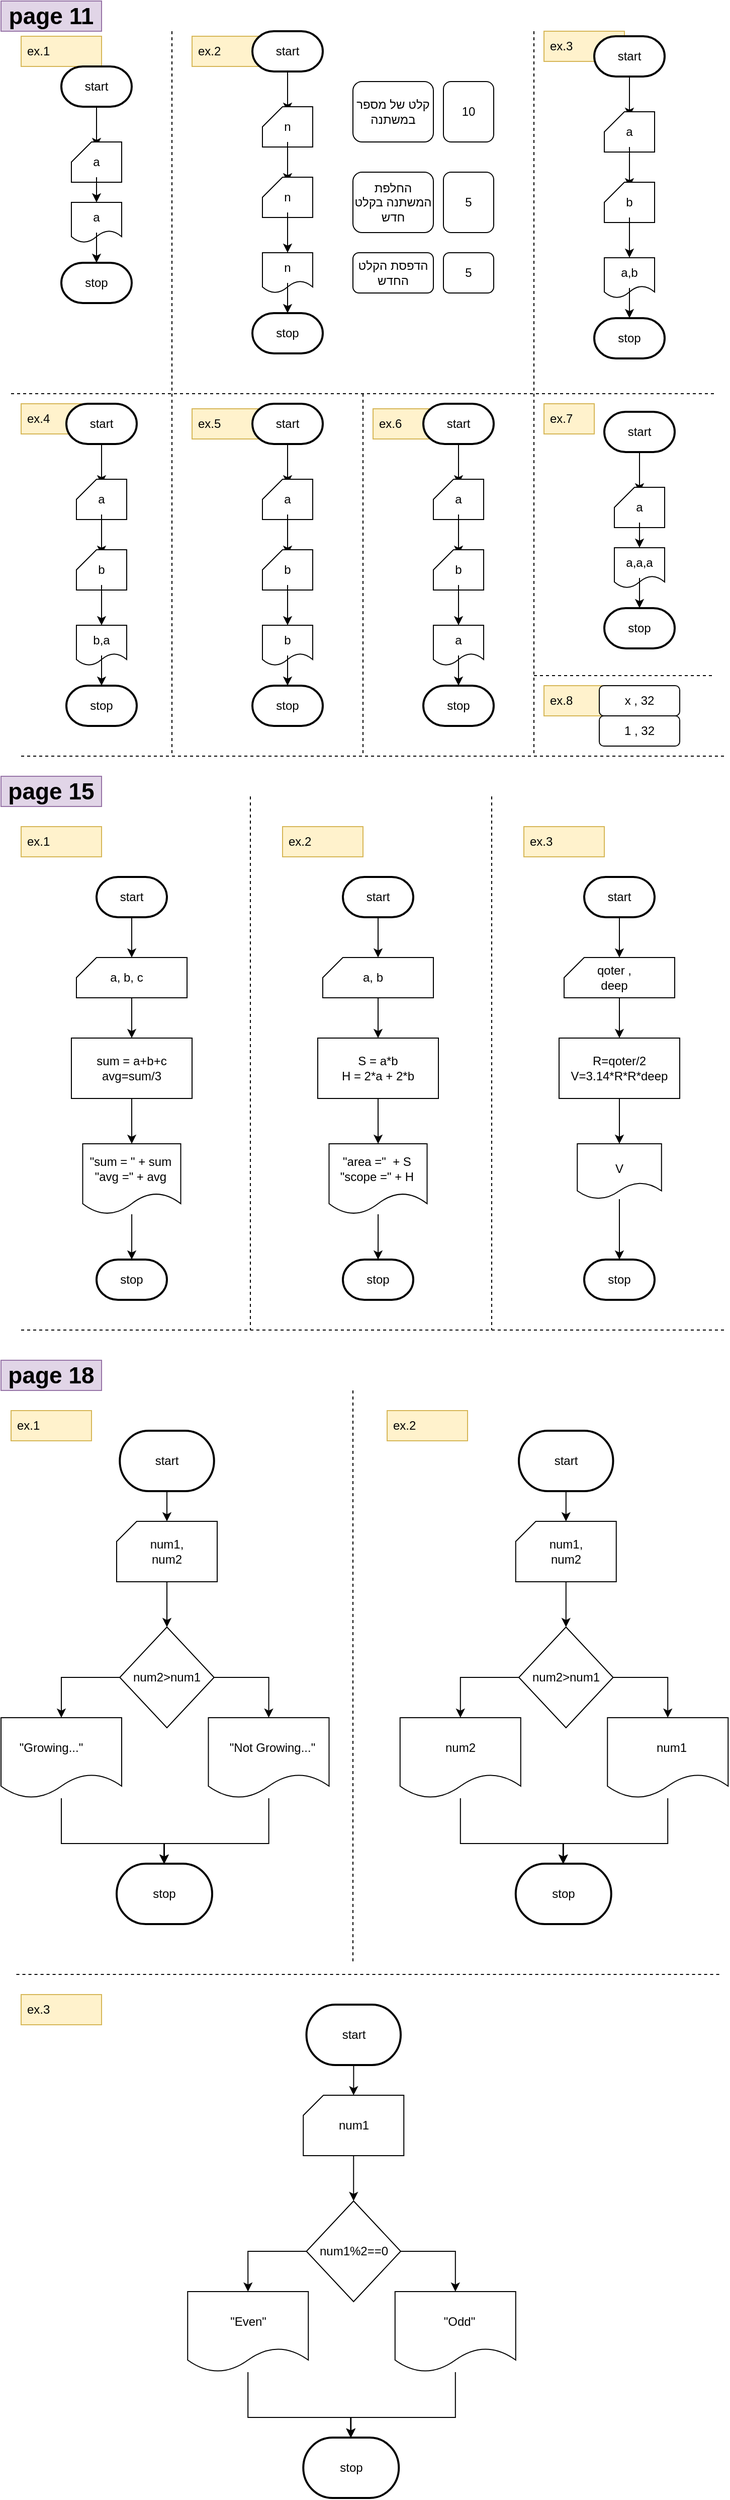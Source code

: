 <mxfile version="23.1.8" type="device">
  <diagram name="‫עמוד-1‬" id="_AxgfXg_9i0E4Z0TuOVN">
    <mxGraphModel dx="1123" dy="2037" grid="1" gridSize="10" guides="1" tooltips="1" connect="1" arrows="1" fold="1" page="1" pageScale="1" pageWidth="827" pageHeight="1169" math="0" shadow="0">
      <root>
        <mxCell id="0" />
        <mxCell id="1" parent="0" />
        <mxCell id="UxLnfqudutofeIfkHDjk-3" value="ex.1" style="text;strokeColor=#d6b656;fillColor=#fff2cc;align=left;verticalAlign=middle;spacingLeft=4;spacingRight=4;overflow=hidden;points=[[0,0.5],[1,0.5]];portConstraint=eastwest;rotatable=0;whiteSpace=wrap;html=1;" vertex="1" parent="1">
          <mxGeometry x="50" y="-1075" width="80" height="30" as="geometry" />
        </mxCell>
        <mxCell id="UxLnfqudutofeIfkHDjk-14" style="edgeStyle=orthogonalEdgeStyle;rounded=0;orthogonalLoop=1;jettySize=auto;html=1;entryX=0.5;entryY=0;entryDx=0;entryDy=0;" edge="1" parent="1" source="UxLnfqudutofeIfkHDjk-4" target="UxLnfqudutofeIfkHDjk-6">
          <mxGeometry relative="1" as="geometry" />
        </mxCell>
        <mxCell id="UxLnfqudutofeIfkHDjk-4" value="start" style="strokeWidth=2;html=1;shape=mxgraph.flowchart.terminator;whiteSpace=wrap;" vertex="1" parent="1">
          <mxGeometry x="90" y="-1045" width="70" height="40" as="geometry" />
        </mxCell>
        <mxCell id="UxLnfqudutofeIfkHDjk-5" value="" style="verticalLabelPosition=bottom;verticalAlign=top;html=1;shape=card;whiteSpace=wrap;size=20;arcSize=12;" vertex="1" parent="1">
          <mxGeometry x="100" y="-970" width="50" height="40" as="geometry" />
        </mxCell>
        <mxCell id="UxLnfqudutofeIfkHDjk-16" style="edgeStyle=orthogonalEdgeStyle;rounded=0;orthogonalLoop=1;jettySize=auto;html=1;entryX=0.5;entryY=0;entryDx=0;entryDy=0;" edge="1" parent="1" source="UxLnfqudutofeIfkHDjk-6" target="UxLnfqudutofeIfkHDjk-8">
          <mxGeometry relative="1" as="geometry" />
        </mxCell>
        <mxCell id="UxLnfqudutofeIfkHDjk-6" value="a" style="text;html=1;align=center;verticalAlign=middle;whiteSpace=wrap;rounded=0;" vertex="1" parent="1">
          <mxGeometry x="95" y="-965" width="60" height="30" as="geometry" />
        </mxCell>
        <mxCell id="UxLnfqudutofeIfkHDjk-7" value="" style="shape=document;whiteSpace=wrap;html=1;boundedLbl=1;" vertex="1" parent="1">
          <mxGeometry x="100" y="-910" width="50" height="40" as="geometry" />
        </mxCell>
        <mxCell id="UxLnfqudutofeIfkHDjk-8" value="a" style="text;html=1;align=center;verticalAlign=middle;whiteSpace=wrap;rounded=0;" vertex="1" parent="1">
          <mxGeometry x="95" y="-910" width="60" height="30" as="geometry" />
        </mxCell>
        <mxCell id="UxLnfqudutofeIfkHDjk-9" value="stop" style="strokeWidth=2;html=1;shape=mxgraph.flowchart.terminator;whiteSpace=wrap;" vertex="1" parent="1">
          <mxGeometry x="90" y="-850" width="70" height="40" as="geometry" />
        </mxCell>
        <mxCell id="UxLnfqudutofeIfkHDjk-17" style="edgeStyle=orthogonalEdgeStyle;rounded=0;orthogonalLoop=1;jettySize=auto;html=1;entryX=0.5;entryY=0;entryDx=0;entryDy=0;entryPerimeter=0;" edge="1" parent="1" source="UxLnfqudutofeIfkHDjk-8" target="UxLnfqudutofeIfkHDjk-9">
          <mxGeometry relative="1" as="geometry" />
        </mxCell>
        <mxCell id="UxLnfqudutofeIfkHDjk-18" value="ex.2" style="text;strokeColor=#d6b656;fillColor=#fff2cc;align=left;verticalAlign=middle;spacingLeft=4;spacingRight=4;overflow=hidden;points=[[0,0.5],[1,0.5]];portConstraint=eastwest;rotatable=0;whiteSpace=wrap;html=1;" vertex="1" parent="1">
          <mxGeometry x="220" y="-1075" width="80" height="30" as="geometry" />
        </mxCell>
        <mxCell id="UxLnfqudutofeIfkHDjk-19" value="" style="endArrow=none;dashed=1;html=1;rounded=0;" edge="1" parent="1">
          <mxGeometry width="50" height="50" relative="1" as="geometry">
            <mxPoint x="200" y="-1080" as="sourcePoint" />
            <mxPoint x="200" y="-360" as="targetPoint" />
          </mxGeometry>
        </mxCell>
        <mxCell id="UxLnfqudutofeIfkHDjk-20" value="&lt;font style=&quot;font-size: 23px;&quot;&gt;&lt;b&gt;page 11&lt;/b&gt;&lt;/font&gt;" style="text;html=1;align=center;verticalAlign=middle;whiteSpace=wrap;rounded=0;fillColor=#e1d5e7;strokeColor=#9673a6;" vertex="1" parent="1">
          <mxGeometry x="30" y="-1110" width="100" height="30" as="geometry" />
        </mxCell>
        <mxCell id="UxLnfqudutofeIfkHDjk-22" style="edgeStyle=orthogonalEdgeStyle;rounded=0;orthogonalLoop=1;jettySize=auto;html=1;entryX=0.5;entryY=0;entryDx=0;entryDy=0;" edge="1" parent="1" source="UxLnfqudutofeIfkHDjk-23" target="UxLnfqudutofeIfkHDjk-26">
          <mxGeometry relative="1" as="geometry" />
        </mxCell>
        <mxCell id="UxLnfqudutofeIfkHDjk-23" value="start" style="strokeWidth=2;html=1;shape=mxgraph.flowchart.terminator;whiteSpace=wrap;" vertex="1" parent="1">
          <mxGeometry x="280" y="-1080" width="70" height="40" as="geometry" />
        </mxCell>
        <mxCell id="UxLnfqudutofeIfkHDjk-24" value="" style="verticalLabelPosition=bottom;verticalAlign=top;html=1;shape=card;whiteSpace=wrap;size=20;arcSize=12;" vertex="1" parent="1">
          <mxGeometry x="290" y="-1005" width="50" height="40" as="geometry" />
        </mxCell>
        <mxCell id="UxLnfqudutofeIfkHDjk-33" style="edgeStyle=orthogonalEdgeStyle;rounded=0;orthogonalLoop=1;jettySize=auto;html=1;entryX=0.5;entryY=0;entryDx=0;entryDy=0;" edge="1" parent="1" source="UxLnfqudutofeIfkHDjk-26" target="UxLnfqudutofeIfkHDjk-32">
          <mxGeometry relative="1" as="geometry" />
        </mxCell>
        <mxCell id="UxLnfqudutofeIfkHDjk-26" value="n" style="text;html=1;align=center;verticalAlign=middle;whiteSpace=wrap;rounded=0;" vertex="1" parent="1">
          <mxGeometry x="285" y="-1000" width="60" height="30" as="geometry" />
        </mxCell>
        <mxCell id="UxLnfqudutofeIfkHDjk-27" value="" style="shape=document;whiteSpace=wrap;html=1;boundedLbl=1;" vertex="1" parent="1">
          <mxGeometry x="290" y="-860" width="50" height="40" as="geometry" />
        </mxCell>
        <mxCell id="UxLnfqudutofeIfkHDjk-28" value="n" style="text;html=1;align=center;verticalAlign=middle;whiteSpace=wrap;rounded=0;" vertex="1" parent="1">
          <mxGeometry x="285" y="-860" width="60" height="30" as="geometry" />
        </mxCell>
        <mxCell id="UxLnfqudutofeIfkHDjk-29" value="stop" style="strokeWidth=2;html=1;shape=mxgraph.flowchart.terminator;whiteSpace=wrap;" vertex="1" parent="1">
          <mxGeometry x="280" y="-800" width="70" height="40" as="geometry" />
        </mxCell>
        <mxCell id="UxLnfqudutofeIfkHDjk-30" style="edgeStyle=orthogonalEdgeStyle;rounded=0;orthogonalLoop=1;jettySize=auto;html=1;entryX=0.5;entryY=0;entryDx=0;entryDy=0;entryPerimeter=0;" edge="1" parent="1" source="UxLnfqudutofeIfkHDjk-28" target="UxLnfqudutofeIfkHDjk-29">
          <mxGeometry relative="1" as="geometry" />
        </mxCell>
        <mxCell id="UxLnfqudutofeIfkHDjk-31" value="" style="verticalLabelPosition=bottom;verticalAlign=top;html=1;shape=card;whiteSpace=wrap;size=20;arcSize=12;" vertex="1" parent="1">
          <mxGeometry x="290" y="-935" width="50" height="40" as="geometry" />
        </mxCell>
        <mxCell id="UxLnfqudutofeIfkHDjk-34" style="edgeStyle=orthogonalEdgeStyle;rounded=0;orthogonalLoop=1;jettySize=auto;html=1;entryX=0.5;entryY=0;entryDx=0;entryDy=0;" edge="1" parent="1" source="UxLnfqudutofeIfkHDjk-32" target="UxLnfqudutofeIfkHDjk-28">
          <mxGeometry relative="1" as="geometry" />
        </mxCell>
        <mxCell id="UxLnfqudutofeIfkHDjk-32" value="n" style="text;html=1;align=center;verticalAlign=middle;whiteSpace=wrap;rounded=0;" vertex="1" parent="1">
          <mxGeometry x="285" y="-930" width="60" height="30" as="geometry" />
        </mxCell>
        <mxCell id="UxLnfqudutofeIfkHDjk-35" value="קלט של מספר במשתנה" style="rounded=1;whiteSpace=wrap;html=1;" vertex="1" parent="1">
          <mxGeometry x="380" y="-1030" width="80" height="60" as="geometry" />
        </mxCell>
        <mxCell id="UxLnfqudutofeIfkHDjk-37" value="החלפת המשתנה בקלט חדש" style="rounded=1;whiteSpace=wrap;html=1;" vertex="1" parent="1">
          <mxGeometry x="380" y="-940" width="80" height="60" as="geometry" />
        </mxCell>
        <mxCell id="UxLnfqudutofeIfkHDjk-38" value="הדפסת הקלט החדש" style="rounded=1;whiteSpace=wrap;html=1;" vertex="1" parent="1">
          <mxGeometry x="380" y="-860" width="80" height="40" as="geometry" />
        </mxCell>
        <mxCell id="UxLnfqudutofeIfkHDjk-39" value="10" style="rounded=1;whiteSpace=wrap;html=1;" vertex="1" parent="1">
          <mxGeometry x="470" y="-1030" width="50" height="60" as="geometry" />
        </mxCell>
        <mxCell id="UxLnfqudutofeIfkHDjk-40" value="5" style="rounded=1;whiteSpace=wrap;html=1;" vertex="1" parent="1">
          <mxGeometry x="470" y="-940" width="50" height="60" as="geometry" />
        </mxCell>
        <mxCell id="UxLnfqudutofeIfkHDjk-41" value="5" style="rounded=1;whiteSpace=wrap;html=1;" vertex="1" parent="1">
          <mxGeometry x="470" y="-860" width="50" height="40" as="geometry" />
        </mxCell>
        <mxCell id="UxLnfqudutofeIfkHDjk-42" value="" style="endArrow=none;dashed=1;html=1;rounded=0;" edge="1" parent="1">
          <mxGeometry width="50" height="50" relative="1" as="geometry">
            <mxPoint x="560" y="-1080" as="sourcePoint" />
            <mxPoint x="560" y="-720" as="targetPoint" />
          </mxGeometry>
        </mxCell>
        <mxCell id="UxLnfqudutofeIfkHDjk-43" value="ex.3" style="text;strokeColor=#d6b656;fillColor=#fff2cc;align=left;verticalAlign=middle;spacingLeft=4;spacingRight=4;overflow=hidden;points=[[0,0.5],[1,0.5]];portConstraint=eastwest;rotatable=0;whiteSpace=wrap;html=1;" vertex="1" parent="1">
          <mxGeometry x="570" y="-1080" width="80" height="30" as="geometry" />
        </mxCell>
        <mxCell id="UxLnfqudutofeIfkHDjk-44" style="edgeStyle=orthogonalEdgeStyle;rounded=0;orthogonalLoop=1;jettySize=auto;html=1;entryX=0.5;entryY=0;entryDx=0;entryDy=0;" edge="1" parent="1" source="UxLnfqudutofeIfkHDjk-45" target="UxLnfqudutofeIfkHDjk-48">
          <mxGeometry relative="1" as="geometry" />
        </mxCell>
        <mxCell id="UxLnfqudutofeIfkHDjk-45" value="start" style="strokeWidth=2;html=1;shape=mxgraph.flowchart.terminator;whiteSpace=wrap;" vertex="1" parent="1">
          <mxGeometry x="620" y="-1075" width="70" height="40" as="geometry" />
        </mxCell>
        <mxCell id="UxLnfqudutofeIfkHDjk-46" value="" style="verticalLabelPosition=bottom;verticalAlign=top;html=1;shape=card;whiteSpace=wrap;size=20;arcSize=12;" vertex="1" parent="1">
          <mxGeometry x="630" y="-1000" width="50" height="40" as="geometry" />
        </mxCell>
        <mxCell id="UxLnfqudutofeIfkHDjk-47" style="edgeStyle=orthogonalEdgeStyle;rounded=0;orthogonalLoop=1;jettySize=auto;html=1;entryX=0.5;entryY=0;entryDx=0;entryDy=0;" edge="1" parent="1" source="UxLnfqudutofeIfkHDjk-48" target="UxLnfqudutofeIfkHDjk-55">
          <mxGeometry relative="1" as="geometry" />
        </mxCell>
        <mxCell id="UxLnfqudutofeIfkHDjk-48" value="a" style="text;html=1;align=center;verticalAlign=middle;whiteSpace=wrap;rounded=0;" vertex="1" parent="1">
          <mxGeometry x="625" y="-995" width="60" height="30" as="geometry" />
        </mxCell>
        <mxCell id="UxLnfqudutofeIfkHDjk-49" value="" style="shape=document;whiteSpace=wrap;html=1;boundedLbl=1;" vertex="1" parent="1">
          <mxGeometry x="630" y="-855" width="50" height="40" as="geometry" />
        </mxCell>
        <mxCell id="UxLnfqudutofeIfkHDjk-50" value="a,b" style="text;html=1;align=center;verticalAlign=middle;whiteSpace=wrap;rounded=0;" vertex="1" parent="1">
          <mxGeometry x="625" y="-855" width="60" height="30" as="geometry" />
        </mxCell>
        <mxCell id="UxLnfqudutofeIfkHDjk-51" value="stop" style="strokeWidth=2;html=1;shape=mxgraph.flowchart.terminator;whiteSpace=wrap;" vertex="1" parent="1">
          <mxGeometry x="620" y="-795" width="70" height="40" as="geometry" />
        </mxCell>
        <mxCell id="UxLnfqudutofeIfkHDjk-52" style="edgeStyle=orthogonalEdgeStyle;rounded=0;orthogonalLoop=1;jettySize=auto;html=1;entryX=0.5;entryY=0;entryDx=0;entryDy=0;entryPerimeter=0;" edge="1" parent="1" source="UxLnfqudutofeIfkHDjk-50" target="UxLnfqudutofeIfkHDjk-51">
          <mxGeometry relative="1" as="geometry" />
        </mxCell>
        <mxCell id="UxLnfqudutofeIfkHDjk-53" value="" style="verticalLabelPosition=bottom;verticalAlign=top;html=1;shape=card;whiteSpace=wrap;size=20;arcSize=12;" vertex="1" parent="1">
          <mxGeometry x="630" y="-930" width="50" height="40" as="geometry" />
        </mxCell>
        <mxCell id="UxLnfqudutofeIfkHDjk-54" style="edgeStyle=orthogonalEdgeStyle;rounded=0;orthogonalLoop=1;jettySize=auto;html=1;entryX=0.5;entryY=0;entryDx=0;entryDy=0;" edge="1" parent="1" source="UxLnfqudutofeIfkHDjk-55" target="UxLnfqudutofeIfkHDjk-50">
          <mxGeometry relative="1" as="geometry" />
        </mxCell>
        <mxCell id="UxLnfqudutofeIfkHDjk-55" value="b" style="text;html=1;align=center;verticalAlign=middle;whiteSpace=wrap;rounded=0;" vertex="1" parent="1">
          <mxGeometry x="625" y="-925" width="60" height="30" as="geometry" />
        </mxCell>
        <mxCell id="UxLnfqudutofeIfkHDjk-56" value="" style="endArrow=none;dashed=1;html=1;rounded=0;" edge="1" parent="1">
          <mxGeometry width="50" height="50" relative="1" as="geometry">
            <mxPoint x="40" y="-720" as="sourcePoint" />
            <mxPoint x="741.6" y="-720" as="targetPoint" />
          </mxGeometry>
        </mxCell>
        <mxCell id="UxLnfqudutofeIfkHDjk-57" value="ex.4" style="text;strokeColor=#d6b656;fillColor=#fff2cc;align=left;verticalAlign=middle;spacingLeft=4;spacingRight=4;overflow=hidden;points=[[0,0.5],[1,0.5]];portConstraint=eastwest;rotatable=0;whiteSpace=wrap;html=1;" vertex="1" parent="1">
          <mxGeometry x="50" y="-710" width="80" height="30" as="geometry" />
        </mxCell>
        <mxCell id="UxLnfqudutofeIfkHDjk-58" style="edgeStyle=orthogonalEdgeStyle;rounded=0;orthogonalLoop=1;jettySize=auto;html=1;entryX=0.5;entryY=0;entryDx=0;entryDy=0;" edge="1" parent="1" source="UxLnfqudutofeIfkHDjk-59" target="UxLnfqudutofeIfkHDjk-62">
          <mxGeometry relative="1" as="geometry" />
        </mxCell>
        <mxCell id="UxLnfqudutofeIfkHDjk-59" value="start" style="strokeWidth=2;html=1;shape=mxgraph.flowchart.terminator;whiteSpace=wrap;" vertex="1" parent="1">
          <mxGeometry x="95" y="-710" width="70" height="40" as="geometry" />
        </mxCell>
        <mxCell id="UxLnfqudutofeIfkHDjk-60" value="" style="verticalLabelPosition=bottom;verticalAlign=top;html=1;shape=card;whiteSpace=wrap;size=20;arcSize=12;" vertex="1" parent="1">
          <mxGeometry x="105" y="-635" width="50" height="40" as="geometry" />
        </mxCell>
        <mxCell id="UxLnfqudutofeIfkHDjk-61" style="edgeStyle=orthogonalEdgeStyle;rounded=0;orthogonalLoop=1;jettySize=auto;html=1;entryX=0.5;entryY=0;entryDx=0;entryDy=0;" edge="1" parent="1" source="UxLnfqudutofeIfkHDjk-62" target="UxLnfqudutofeIfkHDjk-69">
          <mxGeometry relative="1" as="geometry" />
        </mxCell>
        <mxCell id="UxLnfqudutofeIfkHDjk-62" value="a" style="text;html=1;align=center;verticalAlign=middle;whiteSpace=wrap;rounded=0;" vertex="1" parent="1">
          <mxGeometry x="100" y="-630" width="60" height="30" as="geometry" />
        </mxCell>
        <mxCell id="UxLnfqudutofeIfkHDjk-63" value="" style="shape=document;whiteSpace=wrap;html=1;boundedLbl=1;" vertex="1" parent="1">
          <mxGeometry x="105" y="-490" width="50" height="40" as="geometry" />
        </mxCell>
        <mxCell id="UxLnfqudutofeIfkHDjk-64" value="b,a" style="text;html=1;align=center;verticalAlign=middle;whiteSpace=wrap;rounded=0;" vertex="1" parent="1">
          <mxGeometry x="100" y="-490" width="60" height="30" as="geometry" />
        </mxCell>
        <mxCell id="UxLnfqudutofeIfkHDjk-65" value="stop" style="strokeWidth=2;html=1;shape=mxgraph.flowchart.terminator;whiteSpace=wrap;" vertex="1" parent="1">
          <mxGeometry x="95" y="-430" width="70" height="40" as="geometry" />
        </mxCell>
        <mxCell id="UxLnfqudutofeIfkHDjk-66" style="edgeStyle=orthogonalEdgeStyle;rounded=0;orthogonalLoop=1;jettySize=auto;html=1;entryX=0.5;entryY=0;entryDx=0;entryDy=0;entryPerimeter=0;" edge="1" parent="1" source="UxLnfqudutofeIfkHDjk-64" target="UxLnfqudutofeIfkHDjk-65">
          <mxGeometry relative="1" as="geometry" />
        </mxCell>
        <mxCell id="UxLnfqudutofeIfkHDjk-67" value="" style="verticalLabelPosition=bottom;verticalAlign=top;html=1;shape=card;whiteSpace=wrap;size=20;arcSize=12;" vertex="1" parent="1">
          <mxGeometry x="105" y="-565" width="50" height="40" as="geometry" />
        </mxCell>
        <mxCell id="UxLnfqudutofeIfkHDjk-68" style="edgeStyle=orthogonalEdgeStyle;rounded=0;orthogonalLoop=1;jettySize=auto;html=1;entryX=0.5;entryY=0;entryDx=0;entryDy=0;" edge="1" parent="1" source="UxLnfqudutofeIfkHDjk-69" target="UxLnfqudutofeIfkHDjk-64">
          <mxGeometry relative="1" as="geometry" />
        </mxCell>
        <mxCell id="UxLnfqudutofeIfkHDjk-69" value="b" style="text;html=1;align=center;verticalAlign=middle;whiteSpace=wrap;rounded=0;" vertex="1" parent="1">
          <mxGeometry x="100" y="-560" width="60" height="30" as="geometry" />
        </mxCell>
        <mxCell id="UxLnfqudutofeIfkHDjk-70" value="ex.5" style="text;strokeColor=#d6b656;fillColor=#fff2cc;align=left;verticalAlign=middle;spacingLeft=4;spacingRight=4;overflow=hidden;points=[[0,0.5],[1,0.5]];portConstraint=eastwest;rotatable=0;whiteSpace=wrap;html=1;" vertex="1" parent="1">
          <mxGeometry x="220" y="-705" width="80" height="30" as="geometry" />
        </mxCell>
        <mxCell id="UxLnfqudutofeIfkHDjk-71" style="edgeStyle=orthogonalEdgeStyle;rounded=0;orthogonalLoop=1;jettySize=auto;html=1;entryX=0.5;entryY=0;entryDx=0;entryDy=0;" edge="1" parent="1" source="UxLnfqudutofeIfkHDjk-72" target="UxLnfqudutofeIfkHDjk-75">
          <mxGeometry relative="1" as="geometry" />
        </mxCell>
        <mxCell id="UxLnfqudutofeIfkHDjk-72" value="start" style="strokeWidth=2;html=1;shape=mxgraph.flowchart.terminator;whiteSpace=wrap;" vertex="1" parent="1">
          <mxGeometry x="280" y="-710" width="70" height="40" as="geometry" />
        </mxCell>
        <mxCell id="UxLnfqudutofeIfkHDjk-73" value="" style="verticalLabelPosition=bottom;verticalAlign=top;html=1;shape=card;whiteSpace=wrap;size=20;arcSize=12;" vertex="1" parent="1">
          <mxGeometry x="290" y="-635" width="50" height="40" as="geometry" />
        </mxCell>
        <mxCell id="UxLnfqudutofeIfkHDjk-74" style="edgeStyle=orthogonalEdgeStyle;rounded=0;orthogonalLoop=1;jettySize=auto;html=1;entryX=0.5;entryY=0;entryDx=0;entryDy=0;" edge="1" parent="1" source="UxLnfqudutofeIfkHDjk-75" target="UxLnfqudutofeIfkHDjk-82">
          <mxGeometry relative="1" as="geometry" />
        </mxCell>
        <mxCell id="UxLnfqudutofeIfkHDjk-75" value="a" style="text;html=1;align=center;verticalAlign=middle;whiteSpace=wrap;rounded=0;" vertex="1" parent="1">
          <mxGeometry x="285" y="-630" width="60" height="30" as="geometry" />
        </mxCell>
        <mxCell id="UxLnfqudutofeIfkHDjk-76" value="" style="shape=document;whiteSpace=wrap;html=1;boundedLbl=1;" vertex="1" parent="1">
          <mxGeometry x="290" y="-490" width="50" height="40" as="geometry" />
        </mxCell>
        <mxCell id="UxLnfqudutofeIfkHDjk-77" value="b" style="text;html=1;align=center;verticalAlign=middle;whiteSpace=wrap;rounded=0;" vertex="1" parent="1">
          <mxGeometry x="285" y="-490" width="60" height="30" as="geometry" />
        </mxCell>
        <mxCell id="UxLnfqudutofeIfkHDjk-78" value="stop" style="strokeWidth=2;html=1;shape=mxgraph.flowchart.terminator;whiteSpace=wrap;" vertex="1" parent="1">
          <mxGeometry x="280" y="-430" width="70" height="40" as="geometry" />
        </mxCell>
        <mxCell id="UxLnfqudutofeIfkHDjk-79" style="edgeStyle=orthogonalEdgeStyle;rounded=0;orthogonalLoop=1;jettySize=auto;html=1;entryX=0.5;entryY=0;entryDx=0;entryDy=0;entryPerimeter=0;" edge="1" parent="1" source="UxLnfqudutofeIfkHDjk-77" target="UxLnfqudutofeIfkHDjk-78">
          <mxGeometry relative="1" as="geometry" />
        </mxCell>
        <mxCell id="UxLnfqudutofeIfkHDjk-80" value="" style="verticalLabelPosition=bottom;verticalAlign=top;html=1;shape=card;whiteSpace=wrap;size=20;arcSize=12;" vertex="1" parent="1">
          <mxGeometry x="290" y="-565" width="50" height="40" as="geometry" />
        </mxCell>
        <mxCell id="UxLnfqudutofeIfkHDjk-81" style="edgeStyle=orthogonalEdgeStyle;rounded=0;orthogonalLoop=1;jettySize=auto;html=1;entryX=0.5;entryY=0;entryDx=0;entryDy=0;" edge="1" parent="1" source="UxLnfqudutofeIfkHDjk-82" target="UxLnfqudutofeIfkHDjk-77">
          <mxGeometry relative="1" as="geometry" />
        </mxCell>
        <mxCell id="UxLnfqudutofeIfkHDjk-82" value="b" style="text;html=1;align=center;verticalAlign=middle;whiteSpace=wrap;rounded=0;" vertex="1" parent="1">
          <mxGeometry x="285" y="-560" width="60" height="30" as="geometry" />
        </mxCell>
        <mxCell id="UxLnfqudutofeIfkHDjk-83" value="" style="endArrow=none;dashed=1;html=1;rounded=0;" edge="1" parent="1">
          <mxGeometry width="50" height="50" relative="1" as="geometry">
            <mxPoint x="390" y="-720" as="sourcePoint" />
            <mxPoint x="390" y="-360" as="targetPoint" />
          </mxGeometry>
        </mxCell>
        <mxCell id="UxLnfqudutofeIfkHDjk-84" value="ex.6" style="text;strokeColor=#d6b656;fillColor=#fff2cc;align=left;verticalAlign=middle;spacingLeft=4;spacingRight=4;overflow=hidden;points=[[0,0.5],[1,0.5]];portConstraint=eastwest;rotatable=0;whiteSpace=wrap;html=1;" vertex="1" parent="1">
          <mxGeometry x="400" y="-705" width="80" height="30" as="geometry" />
        </mxCell>
        <mxCell id="UxLnfqudutofeIfkHDjk-85" style="edgeStyle=orthogonalEdgeStyle;rounded=0;orthogonalLoop=1;jettySize=auto;html=1;entryX=0.5;entryY=0;entryDx=0;entryDy=0;" edge="1" parent="1" source="UxLnfqudutofeIfkHDjk-86" target="UxLnfqudutofeIfkHDjk-89">
          <mxGeometry relative="1" as="geometry" />
        </mxCell>
        <mxCell id="UxLnfqudutofeIfkHDjk-86" value="start" style="strokeWidth=2;html=1;shape=mxgraph.flowchart.terminator;whiteSpace=wrap;" vertex="1" parent="1">
          <mxGeometry x="450" y="-710" width="70" height="40" as="geometry" />
        </mxCell>
        <mxCell id="UxLnfqudutofeIfkHDjk-87" value="" style="verticalLabelPosition=bottom;verticalAlign=top;html=1;shape=card;whiteSpace=wrap;size=20;arcSize=12;" vertex="1" parent="1">
          <mxGeometry x="460" y="-635" width="50" height="40" as="geometry" />
        </mxCell>
        <mxCell id="UxLnfqudutofeIfkHDjk-88" style="edgeStyle=orthogonalEdgeStyle;rounded=0;orthogonalLoop=1;jettySize=auto;html=1;entryX=0.5;entryY=0;entryDx=0;entryDy=0;" edge="1" parent="1" source="UxLnfqudutofeIfkHDjk-89" target="UxLnfqudutofeIfkHDjk-96">
          <mxGeometry relative="1" as="geometry" />
        </mxCell>
        <mxCell id="UxLnfqudutofeIfkHDjk-89" value="a" style="text;html=1;align=center;verticalAlign=middle;whiteSpace=wrap;rounded=0;" vertex="1" parent="1">
          <mxGeometry x="455" y="-630" width="60" height="30" as="geometry" />
        </mxCell>
        <mxCell id="UxLnfqudutofeIfkHDjk-90" value="" style="shape=document;whiteSpace=wrap;html=1;boundedLbl=1;" vertex="1" parent="1">
          <mxGeometry x="460" y="-490" width="50" height="40" as="geometry" />
        </mxCell>
        <mxCell id="UxLnfqudutofeIfkHDjk-91" value="a" style="text;html=1;align=center;verticalAlign=middle;whiteSpace=wrap;rounded=0;" vertex="1" parent="1">
          <mxGeometry x="455" y="-490" width="60" height="30" as="geometry" />
        </mxCell>
        <mxCell id="UxLnfqudutofeIfkHDjk-92" value="stop" style="strokeWidth=2;html=1;shape=mxgraph.flowchart.terminator;whiteSpace=wrap;" vertex="1" parent="1">
          <mxGeometry x="450" y="-430" width="70" height="40" as="geometry" />
        </mxCell>
        <mxCell id="UxLnfqudutofeIfkHDjk-93" style="edgeStyle=orthogonalEdgeStyle;rounded=0;orthogonalLoop=1;jettySize=auto;html=1;entryX=0.5;entryY=0;entryDx=0;entryDy=0;entryPerimeter=0;" edge="1" parent="1" source="UxLnfqudutofeIfkHDjk-91" target="UxLnfqudutofeIfkHDjk-92">
          <mxGeometry relative="1" as="geometry" />
        </mxCell>
        <mxCell id="UxLnfqudutofeIfkHDjk-94" value="" style="verticalLabelPosition=bottom;verticalAlign=top;html=1;shape=card;whiteSpace=wrap;size=20;arcSize=12;" vertex="1" parent="1">
          <mxGeometry x="460" y="-565" width="50" height="40" as="geometry" />
        </mxCell>
        <mxCell id="UxLnfqudutofeIfkHDjk-95" style="edgeStyle=orthogonalEdgeStyle;rounded=0;orthogonalLoop=1;jettySize=auto;html=1;entryX=0.5;entryY=0;entryDx=0;entryDy=0;" edge="1" parent="1" source="UxLnfqudutofeIfkHDjk-96" target="UxLnfqudutofeIfkHDjk-91">
          <mxGeometry relative="1" as="geometry" />
        </mxCell>
        <mxCell id="UxLnfqudutofeIfkHDjk-96" value="b" style="text;html=1;align=center;verticalAlign=middle;whiteSpace=wrap;rounded=0;" vertex="1" parent="1">
          <mxGeometry x="455" y="-560" width="60" height="30" as="geometry" />
        </mxCell>
        <mxCell id="UxLnfqudutofeIfkHDjk-97" value="" style="endArrow=none;dashed=1;html=1;rounded=0;" edge="1" parent="1">
          <mxGeometry width="50" height="50" relative="1" as="geometry">
            <mxPoint x="560" y="-720" as="sourcePoint" />
            <mxPoint x="560" y="-360" as="targetPoint" />
          </mxGeometry>
        </mxCell>
        <mxCell id="UxLnfqudutofeIfkHDjk-98" style="edgeStyle=orthogonalEdgeStyle;rounded=0;orthogonalLoop=1;jettySize=auto;html=1;entryX=0.5;entryY=0;entryDx=0;entryDy=0;" edge="1" parent="1" source="UxLnfqudutofeIfkHDjk-99" target="UxLnfqudutofeIfkHDjk-102">
          <mxGeometry relative="1" as="geometry" />
        </mxCell>
        <mxCell id="UxLnfqudutofeIfkHDjk-99" value="start" style="strokeWidth=2;html=1;shape=mxgraph.flowchart.terminator;whiteSpace=wrap;" vertex="1" parent="1">
          <mxGeometry x="630" y="-702" width="70" height="40" as="geometry" />
        </mxCell>
        <mxCell id="UxLnfqudutofeIfkHDjk-100" value="" style="verticalLabelPosition=bottom;verticalAlign=top;html=1;shape=card;whiteSpace=wrap;size=20;arcSize=12;" vertex="1" parent="1">
          <mxGeometry x="640" y="-627" width="50" height="40" as="geometry" />
        </mxCell>
        <mxCell id="UxLnfqudutofeIfkHDjk-101" style="edgeStyle=orthogonalEdgeStyle;rounded=0;orthogonalLoop=1;jettySize=auto;html=1;entryX=0.5;entryY=0;entryDx=0;entryDy=0;" edge="1" parent="1" source="UxLnfqudutofeIfkHDjk-102" target="UxLnfqudutofeIfkHDjk-104">
          <mxGeometry relative="1" as="geometry" />
        </mxCell>
        <mxCell id="UxLnfqudutofeIfkHDjk-102" value="a" style="text;html=1;align=center;verticalAlign=middle;whiteSpace=wrap;rounded=0;" vertex="1" parent="1">
          <mxGeometry x="635" y="-622" width="60" height="30" as="geometry" />
        </mxCell>
        <mxCell id="UxLnfqudutofeIfkHDjk-103" value="" style="shape=document;whiteSpace=wrap;html=1;boundedLbl=1;" vertex="1" parent="1">
          <mxGeometry x="640" y="-567" width="50" height="40" as="geometry" />
        </mxCell>
        <mxCell id="UxLnfqudutofeIfkHDjk-104" value="a,a,a" style="text;html=1;align=center;verticalAlign=middle;whiteSpace=wrap;rounded=0;" vertex="1" parent="1">
          <mxGeometry x="635" y="-567" width="60" height="30" as="geometry" />
        </mxCell>
        <mxCell id="UxLnfqudutofeIfkHDjk-105" value="stop" style="strokeWidth=2;html=1;shape=mxgraph.flowchart.terminator;whiteSpace=wrap;" vertex="1" parent="1">
          <mxGeometry x="630" y="-507" width="70" height="40" as="geometry" />
        </mxCell>
        <mxCell id="UxLnfqudutofeIfkHDjk-106" style="edgeStyle=orthogonalEdgeStyle;rounded=0;orthogonalLoop=1;jettySize=auto;html=1;entryX=0.5;entryY=0;entryDx=0;entryDy=0;entryPerimeter=0;" edge="1" parent="1" source="UxLnfqudutofeIfkHDjk-104" target="UxLnfqudutofeIfkHDjk-105">
          <mxGeometry relative="1" as="geometry" />
        </mxCell>
        <mxCell id="UxLnfqudutofeIfkHDjk-107" value="ex.7" style="text;strokeColor=#d6b656;fillColor=#fff2cc;align=left;verticalAlign=middle;spacingLeft=4;spacingRight=4;overflow=hidden;points=[[0,0.5],[1,0.5]];portConstraint=eastwest;rotatable=0;whiteSpace=wrap;html=1;" vertex="1" parent="1">
          <mxGeometry x="570" y="-710" width="50" height="30" as="geometry" />
        </mxCell>
        <mxCell id="UxLnfqudutofeIfkHDjk-108" value="" style="endArrow=none;dashed=1;html=1;rounded=0;" edge="1" parent="1">
          <mxGeometry width="50" height="50" relative="1" as="geometry">
            <mxPoint x="560" y="-440" as="sourcePoint" />
            <mxPoint x="740" y="-440" as="targetPoint" />
          </mxGeometry>
        </mxCell>
        <mxCell id="UxLnfqudutofeIfkHDjk-109" value="ex.8" style="text;strokeColor=#d6b656;fillColor=#fff2cc;align=left;verticalAlign=middle;spacingLeft=4;spacingRight=4;overflow=hidden;points=[[0,0.5],[1,0.5]];portConstraint=eastwest;rotatable=0;whiteSpace=wrap;html=1;" vertex="1" parent="1">
          <mxGeometry x="570" y="-430" width="80" height="30" as="geometry" />
        </mxCell>
        <mxCell id="UxLnfqudutofeIfkHDjk-110" value="x , 32" style="rounded=1;whiteSpace=wrap;html=1;" vertex="1" parent="1">
          <mxGeometry x="625" y="-430" width="80" height="30" as="geometry" />
        </mxCell>
        <mxCell id="UxLnfqudutofeIfkHDjk-111" value="1 , 32" style="rounded=1;whiteSpace=wrap;html=1;" vertex="1" parent="1">
          <mxGeometry x="625" y="-400" width="80" height="30" as="geometry" />
        </mxCell>
        <mxCell id="UxLnfqudutofeIfkHDjk-112" value="" style="endArrow=none;dashed=1;html=1;rounded=0;" edge="1" parent="1">
          <mxGeometry width="50" height="50" relative="1" as="geometry">
            <mxPoint x="50" y="-360" as="sourcePoint" />
            <mxPoint x="751.6" y="-360" as="targetPoint" />
          </mxGeometry>
        </mxCell>
        <mxCell id="UxLnfqudutofeIfkHDjk-113" value="&lt;font style=&quot;font-size: 23px;&quot;&gt;&lt;b&gt;page 15&lt;/b&gt;&lt;/font&gt;" style="text;html=1;align=center;verticalAlign=middle;whiteSpace=wrap;rounded=0;fillColor=#e1d5e7;strokeColor=#9673a6;" vertex="1" parent="1">
          <mxGeometry x="30" y="-340" width="100" height="30" as="geometry" />
        </mxCell>
        <mxCell id="UxLnfqudutofeIfkHDjk-114" value="ex.1" style="text;strokeColor=#d6b656;fillColor=#fff2cc;align=left;verticalAlign=middle;spacingLeft=4;spacingRight=4;overflow=hidden;points=[[0,0.5],[1,0.5]];portConstraint=eastwest;rotatable=0;whiteSpace=wrap;html=1;" vertex="1" parent="1">
          <mxGeometry x="50" y="-290" width="80" height="30" as="geometry" />
        </mxCell>
        <mxCell id="UxLnfqudutofeIfkHDjk-115" value="start" style="strokeWidth=2;html=1;shape=mxgraph.flowchart.terminator;whiteSpace=wrap;" vertex="1" parent="1">
          <mxGeometry x="125" y="-240" width="70" height="40" as="geometry" />
        </mxCell>
        <mxCell id="UxLnfqudutofeIfkHDjk-125" style="edgeStyle=orthogonalEdgeStyle;rounded=0;orthogonalLoop=1;jettySize=auto;html=1;entryX=0.5;entryY=0;entryDx=0;entryDy=0;" edge="1" parent="1" source="UxLnfqudutofeIfkHDjk-116" target="UxLnfqudutofeIfkHDjk-118">
          <mxGeometry relative="1" as="geometry" />
        </mxCell>
        <mxCell id="UxLnfqudutofeIfkHDjk-116" value="" style="verticalLabelPosition=bottom;verticalAlign=top;html=1;shape=card;whiteSpace=wrap;size=20;arcSize=12;" vertex="1" parent="1">
          <mxGeometry x="105" y="-160" width="110" height="40" as="geometry" />
        </mxCell>
        <mxCell id="UxLnfqudutofeIfkHDjk-117" value="a, b, c" style="text;html=1;align=center;verticalAlign=middle;whiteSpace=wrap;rounded=0;" vertex="1" parent="1">
          <mxGeometry x="125" y="-155" width="60" height="30" as="geometry" />
        </mxCell>
        <mxCell id="UxLnfqudutofeIfkHDjk-126" value="" style="edgeStyle=orthogonalEdgeStyle;rounded=0;orthogonalLoop=1;jettySize=auto;html=1;" edge="1" parent="1" source="UxLnfqudutofeIfkHDjk-118" target="UxLnfqudutofeIfkHDjk-119">
          <mxGeometry relative="1" as="geometry" />
        </mxCell>
        <mxCell id="UxLnfqudutofeIfkHDjk-118" value="sum = a+b+c&lt;br&gt;avg=sum/3" style="rounded=0;whiteSpace=wrap;html=1;" vertex="1" parent="1">
          <mxGeometry x="100" y="-80" width="120" height="60" as="geometry" />
        </mxCell>
        <mxCell id="UxLnfqudutofeIfkHDjk-127" value="" style="edgeStyle=orthogonalEdgeStyle;rounded=0;orthogonalLoop=1;jettySize=auto;html=1;" edge="1" parent="1" source="UxLnfqudutofeIfkHDjk-119" target="UxLnfqudutofeIfkHDjk-121">
          <mxGeometry relative="1" as="geometry" />
        </mxCell>
        <mxCell id="UxLnfqudutofeIfkHDjk-119" value="" style="shape=document;whiteSpace=wrap;html=1;boundedLbl=1;" vertex="1" parent="1">
          <mxGeometry x="111.25" y="25" width="97.5" height="70" as="geometry" />
        </mxCell>
        <mxCell id="UxLnfqudutofeIfkHDjk-120" value="&quot;sum = &quot; + sum&lt;br&gt;&quot;avg =&quot; + avg" style="text;html=1;align=center;verticalAlign=middle;whiteSpace=wrap;rounded=0;" vertex="1" parent="1">
          <mxGeometry x="108.75" y="30" width="100" height="40" as="geometry" />
        </mxCell>
        <mxCell id="UxLnfqudutofeIfkHDjk-121" value="stop" style="strokeWidth=2;html=1;shape=mxgraph.flowchart.terminator;whiteSpace=wrap;" vertex="1" parent="1">
          <mxGeometry x="125" y="140" width="70" height="40" as="geometry" />
        </mxCell>
        <mxCell id="UxLnfqudutofeIfkHDjk-124" style="edgeStyle=orthogonalEdgeStyle;rounded=0;orthogonalLoop=1;jettySize=auto;html=1;entryX=0.5;entryY=0;entryDx=0;entryDy=0;entryPerimeter=0;" edge="1" parent="1" source="UxLnfqudutofeIfkHDjk-115" target="UxLnfqudutofeIfkHDjk-116">
          <mxGeometry relative="1" as="geometry" />
        </mxCell>
        <mxCell id="UxLnfqudutofeIfkHDjk-129" value="" style="endArrow=none;dashed=1;html=1;rounded=0;" edge="1" parent="1">
          <mxGeometry width="50" height="50" relative="1" as="geometry">
            <mxPoint x="278" y="-320" as="sourcePoint" />
            <mxPoint x="278" y="210" as="targetPoint" />
          </mxGeometry>
        </mxCell>
        <mxCell id="UxLnfqudutofeIfkHDjk-130" value="start" style="strokeWidth=2;html=1;shape=mxgraph.flowchart.terminator;whiteSpace=wrap;" vertex="1" parent="1">
          <mxGeometry x="370" y="-240" width="70" height="40" as="geometry" />
        </mxCell>
        <mxCell id="UxLnfqudutofeIfkHDjk-131" style="edgeStyle=orthogonalEdgeStyle;rounded=0;orthogonalLoop=1;jettySize=auto;html=1;entryX=0.5;entryY=0;entryDx=0;entryDy=0;" edge="1" parent="1" source="UxLnfqudutofeIfkHDjk-132" target="UxLnfqudutofeIfkHDjk-135">
          <mxGeometry relative="1" as="geometry" />
        </mxCell>
        <mxCell id="UxLnfqudutofeIfkHDjk-132" value="" style="verticalLabelPosition=bottom;verticalAlign=top;html=1;shape=card;whiteSpace=wrap;size=20;arcSize=12;" vertex="1" parent="1">
          <mxGeometry x="350" y="-160" width="110" height="40" as="geometry" />
        </mxCell>
        <mxCell id="UxLnfqudutofeIfkHDjk-133" value="a, b" style="text;html=1;align=center;verticalAlign=middle;whiteSpace=wrap;rounded=0;" vertex="1" parent="1">
          <mxGeometry x="370" y="-155" width="60" height="30" as="geometry" />
        </mxCell>
        <mxCell id="UxLnfqudutofeIfkHDjk-134" value="" style="edgeStyle=orthogonalEdgeStyle;rounded=0;orthogonalLoop=1;jettySize=auto;html=1;" edge="1" parent="1" source="UxLnfqudutofeIfkHDjk-135" target="UxLnfqudutofeIfkHDjk-137">
          <mxGeometry relative="1" as="geometry" />
        </mxCell>
        <mxCell id="UxLnfqudutofeIfkHDjk-135" value="S = a*b&lt;br&gt;H = 2*a + 2*b" style="rounded=0;whiteSpace=wrap;html=1;" vertex="1" parent="1">
          <mxGeometry x="345" y="-80" width="120" height="60" as="geometry" />
        </mxCell>
        <mxCell id="UxLnfqudutofeIfkHDjk-136" value="" style="edgeStyle=orthogonalEdgeStyle;rounded=0;orthogonalLoop=1;jettySize=auto;html=1;" edge="1" parent="1" source="UxLnfqudutofeIfkHDjk-137" target="UxLnfqudutofeIfkHDjk-139">
          <mxGeometry relative="1" as="geometry" />
        </mxCell>
        <mxCell id="UxLnfqudutofeIfkHDjk-137" value="" style="shape=document;whiteSpace=wrap;html=1;boundedLbl=1;" vertex="1" parent="1">
          <mxGeometry x="356.25" y="25" width="97.5" height="70" as="geometry" />
        </mxCell>
        <mxCell id="UxLnfqudutofeIfkHDjk-138" value="&quot;area =&quot;&amp;nbsp; + S&lt;br&gt;&quot;scope =&quot; + H" style="text;html=1;align=center;verticalAlign=middle;whiteSpace=wrap;rounded=0;" vertex="1" parent="1">
          <mxGeometry x="353.75" y="30" width="100" height="40" as="geometry" />
        </mxCell>
        <mxCell id="UxLnfqudutofeIfkHDjk-139" value="stop" style="strokeWidth=2;html=1;shape=mxgraph.flowchart.terminator;whiteSpace=wrap;" vertex="1" parent="1">
          <mxGeometry x="370" y="140" width="70" height="40" as="geometry" />
        </mxCell>
        <mxCell id="UxLnfqudutofeIfkHDjk-140" style="edgeStyle=orthogonalEdgeStyle;rounded=0;orthogonalLoop=1;jettySize=auto;html=1;entryX=0.5;entryY=0;entryDx=0;entryDy=0;entryPerimeter=0;" edge="1" parent="1" source="UxLnfqudutofeIfkHDjk-130" target="UxLnfqudutofeIfkHDjk-132">
          <mxGeometry relative="1" as="geometry" />
        </mxCell>
        <mxCell id="UxLnfqudutofeIfkHDjk-141" value="ex.2" style="text;strokeColor=#d6b656;fillColor=#fff2cc;align=left;verticalAlign=middle;spacingLeft=4;spacingRight=4;overflow=hidden;points=[[0,0.5],[1,0.5]];portConstraint=eastwest;rotatable=0;whiteSpace=wrap;html=1;" vertex="1" parent="1">
          <mxGeometry x="310" y="-290" width="80" height="30" as="geometry" />
        </mxCell>
        <mxCell id="UxLnfqudutofeIfkHDjk-142" value="" style="endArrow=none;dashed=1;html=1;rounded=0;" edge="1" parent="1">
          <mxGeometry width="50" height="50" relative="1" as="geometry">
            <mxPoint x="518" y="-320" as="sourcePoint" />
            <mxPoint x="518" y="210" as="targetPoint" />
          </mxGeometry>
        </mxCell>
        <mxCell id="UxLnfqudutofeIfkHDjk-143" value="start" style="strokeWidth=2;html=1;shape=mxgraph.flowchart.terminator;whiteSpace=wrap;" vertex="1" parent="1">
          <mxGeometry x="610" y="-240" width="70" height="40" as="geometry" />
        </mxCell>
        <mxCell id="UxLnfqudutofeIfkHDjk-144" style="edgeStyle=orthogonalEdgeStyle;rounded=0;orthogonalLoop=1;jettySize=auto;html=1;entryX=0.5;entryY=0;entryDx=0;entryDy=0;" edge="1" parent="1" source="UxLnfqudutofeIfkHDjk-145" target="UxLnfqudutofeIfkHDjk-148">
          <mxGeometry relative="1" as="geometry" />
        </mxCell>
        <mxCell id="UxLnfqudutofeIfkHDjk-145" value="" style="verticalLabelPosition=bottom;verticalAlign=top;html=1;shape=card;whiteSpace=wrap;size=20;arcSize=12;" vertex="1" parent="1">
          <mxGeometry x="590" y="-160" width="110" height="40" as="geometry" />
        </mxCell>
        <mxCell id="UxLnfqudutofeIfkHDjk-146" value="qoter , deep" style="text;html=1;align=center;verticalAlign=middle;whiteSpace=wrap;rounded=0;" vertex="1" parent="1">
          <mxGeometry x="610" y="-155" width="60" height="30" as="geometry" />
        </mxCell>
        <mxCell id="UxLnfqudutofeIfkHDjk-147" value="" style="edgeStyle=orthogonalEdgeStyle;rounded=0;orthogonalLoop=1;jettySize=auto;html=1;" edge="1" parent="1" source="UxLnfqudutofeIfkHDjk-148" target="UxLnfqudutofeIfkHDjk-150">
          <mxGeometry relative="1" as="geometry" />
        </mxCell>
        <mxCell id="UxLnfqudutofeIfkHDjk-148" value="R=qoter/2&lt;br&gt;V=3.14*R*R*deep" style="rounded=0;whiteSpace=wrap;html=1;" vertex="1" parent="1">
          <mxGeometry x="585" y="-80" width="120" height="60" as="geometry" />
        </mxCell>
        <mxCell id="UxLnfqudutofeIfkHDjk-149" value="" style="edgeStyle=orthogonalEdgeStyle;rounded=0;orthogonalLoop=1;jettySize=auto;html=1;" edge="1" parent="1" source="UxLnfqudutofeIfkHDjk-150" target="UxLnfqudutofeIfkHDjk-152">
          <mxGeometry relative="1" as="geometry" />
        </mxCell>
        <mxCell id="UxLnfqudutofeIfkHDjk-150" value="" style="shape=document;whiteSpace=wrap;html=1;boundedLbl=1;" vertex="1" parent="1">
          <mxGeometry x="603.13" y="25" width="83.75" height="55" as="geometry" />
        </mxCell>
        <mxCell id="UxLnfqudutofeIfkHDjk-151" value="V" style="text;html=1;align=center;verticalAlign=middle;whiteSpace=wrap;rounded=0;" vertex="1" parent="1">
          <mxGeometry x="595" y="30" width="100" height="40" as="geometry" />
        </mxCell>
        <mxCell id="UxLnfqudutofeIfkHDjk-152" value="stop" style="strokeWidth=2;html=1;shape=mxgraph.flowchart.terminator;whiteSpace=wrap;" vertex="1" parent="1">
          <mxGeometry x="610" y="140" width="70" height="40" as="geometry" />
        </mxCell>
        <mxCell id="UxLnfqudutofeIfkHDjk-153" style="edgeStyle=orthogonalEdgeStyle;rounded=0;orthogonalLoop=1;jettySize=auto;html=1;entryX=0.5;entryY=0;entryDx=0;entryDy=0;entryPerimeter=0;" edge="1" parent="1" source="UxLnfqudutofeIfkHDjk-143" target="UxLnfqudutofeIfkHDjk-145">
          <mxGeometry relative="1" as="geometry" />
        </mxCell>
        <mxCell id="UxLnfqudutofeIfkHDjk-154" value="ex.3" style="text;strokeColor=#d6b656;fillColor=#fff2cc;align=left;verticalAlign=middle;spacingLeft=4;spacingRight=4;overflow=hidden;points=[[0,0.5],[1,0.5]];portConstraint=eastwest;rotatable=0;whiteSpace=wrap;html=1;" vertex="1" parent="1">
          <mxGeometry x="550" y="-290" width="80" height="30" as="geometry" />
        </mxCell>
        <mxCell id="UxLnfqudutofeIfkHDjk-155" value="" style="endArrow=none;dashed=1;html=1;rounded=0;" edge="1" parent="1">
          <mxGeometry width="50" height="50" relative="1" as="geometry">
            <mxPoint x="50" y="210" as="sourcePoint" />
            <mxPoint x="751.6" y="210" as="targetPoint" />
          </mxGeometry>
        </mxCell>
        <mxCell id="UxLnfqudutofeIfkHDjk-156" value="&lt;font style=&quot;font-size: 23px;&quot;&gt;&lt;b&gt;page 18&lt;/b&gt;&lt;/font&gt;" style="text;html=1;align=center;verticalAlign=middle;whiteSpace=wrap;rounded=0;fillColor=#e1d5e7;strokeColor=#9673a6;" vertex="1" parent="1">
          <mxGeometry x="30" y="240" width="100" height="30" as="geometry" />
        </mxCell>
        <mxCell id="UxLnfqudutofeIfkHDjk-157" value="ex.1" style="text;strokeColor=#d6b656;fillColor=#fff2cc;align=left;verticalAlign=middle;spacingLeft=4;spacingRight=4;overflow=hidden;points=[[0,0.5],[1,0.5]];portConstraint=eastwest;rotatable=0;whiteSpace=wrap;html=1;" vertex="1" parent="1">
          <mxGeometry x="40" y="290" width="80" height="30" as="geometry" />
        </mxCell>
        <mxCell id="UxLnfqudutofeIfkHDjk-158" value="start" style="strokeWidth=2;html=1;shape=mxgraph.flowchart.terminator;whiteSpace=wrap;" vertex="1" parent="1">
          <mxGeometry x="148.13" y="310" width="93.75" height="60" as="geometry" />
        </mxCell>
        <mxCell id="UxLnfqudutofeIfkHDjk-169" style="edgeStyle=orthogonalEdgeStyle;rounded=0;orthogonalLoop=1;jettySize=auto;html=1;entryX=0.5;entryY=0;entryDx=0;entryDy=0;" edge="1" parent="1" source="UxLnfqudutofeIfkHDjk-159" target="UxLnfqudutofeIfkHDjk-161">
          <mxGeometry relative="1" as="geometry" />
        </mxCell>
        <mxCell id="UxLnfqudutofeIfkHDjk-159" value="" style="verticalLabelPosition=bottom;verticalAlign=top;html=1;shape=card;whiteSpace=wrap;size=20;arcSize=12;" vertex="1" parent="1">
          <mxGeometry x="145" y="400" width="100" height="60" as="geometry" />
        </mxCell>
        <mxCell id="UxLnfqudutofeIfkHDjk-160" value="num1,&lt;br&gt;num2" style="text;html=1;align=center;verticalAlign=middle;whiteSpace=wrap;rounded=0;" vertex="1" parent="1">
          <mxGeometry x="165.01" y="415" width="60" height="30" as="geometry" />
        </mxCell>
        <mxCell id="UxLnfqudutofeIfkHDjk-172" style="edgeStyle=orthogonalEdgeStyle;rounded=0;orthogonalLoop=1;jettySize=auto;html=1;entryX=0.5;entryY=0;entryDx=0;entryDy=0;" edge="1" parent="1" source="UxLnfqudutofeIfkHDjk-161" target="UxLnfqudutofeIfkHDjk-162">
          <mxGeometry relative="1" as="geometry">
            <Array as="points">
              <mxPoint x="90" y="555" />
            </Array>
          </mxGeometry>
        </mxCell>
        <mxCell id="UxLnfqudutofeIfkHDjk-178" style="edgeStyle=orthogonalEdgeStyle;rounded=0;orthogonalLoop=1;jettySize=auto;html=1;entryX=0.5;entryY=0;entryDx=0;entryDy=0;exitX=1;exitY=0.5;exitDx=0;exitDy=0;" edge="1" parent="1" source="UxLnfqudutofeIfkHDjk-161" target="UxLnfqudutofeIfkHDjk-163">
          <mxGeometry relative="1" as="geometry">
            <Array as="points">
              <mxPoint x="296" y="555" />
            </Array>
          </mxGeometry>
        </mxCell>
        <mxCell id="UxLnfqudutofeIfkHDjk-161" value="num2&amp;gt;num1" style="rhombus;whiteSpace=wrap;html=1;" vertex="1" parent="1">
          <mxGeometry x="148.13" y="505" width="93.75" height="100" as="geometry" />
        </mxCell>
        <mxCell id="UxLnfqudutofeIfkHDjk-162" value="" style="shape=document;whiteSpace=wrap;html=1;boundedLbl=1;" vertex="1" parent="1">
          <mxGeometry x="30" y="595" width="120" height="80" as="geometry" />
        </mxCell>
        <mxCell id="UxLnfqudutofeIfkHDjk-163" value="" style="shape=document;whiteSpace=wrap;html=1;boundedLbl=1;" vertex="1" parent="1">
          <mxGeometry x="236.25" y="595" width="120" height="80" as="geometry" />
        </mxCell>
        <mxCell id="UxLnfqudutofeIfkHDjk-165" value="&quot;Growing...&quot;" style="text;html=1;align=center;verticalAlign=middle;whiteSpace=wrap;rounded=0;" vertex="1" parent="1">
          <mxGeometry x="50" y="610" width="60" height="30" as="geometry" />
        </mxCell>
        <mxCell id="UxLnfqudutofeIfkHDjk-167" value="&quot;Not Growing...&quot;" style="text;html=1;align=center;verticalAlign=middle;whiteSpace=wrap;rounded=0;" vertex="1" parent="1">
          <mxGeometry x="250" y="610" width="100" height="30" as="geometry" />
        </mxCell>
        <mxCell id="UxLnfqudutofeIfkHDjk-168" style="edgeStyle=orthogonalEdgeStyle;rounded=0;orthogonalLoop=1;jettySize=auto;html=1;entryX=0.5;entryY=0;entryDx=0;entryDy=0;entryPerimeter=0;" edge="1" parent="1" source="UxLnfqudutofeIfkHDjk-158" target="UxLnfqudutofeIfkHDjk-159">
          <mxGeometry relative="1" as="geometry" />
        </mxCell>
        <mxCell id="UxLnfqudutofeIfkHDjk-174" value="stop" style="strokeWidth=2;html=1;shape=mxgraph.flowchart.terminator;whiteSpace=wrap;" vertex="1" parent="1">
          <mxGeometry x="145" y="740" width="95" height="60" as="geometry" />
        </mxCell>
        <mxCell id="UxLnfqudutofeIfkHDjk-176" style="edgeStyle=orthogonalEdgeStyle;rounded=0;orthogonalLoop=1;jettySize=auto;html=1;entryX=0.5;entryY=0;entryDx=0;entryDy=0;entryPerimeter=0;" edge="1" parent="1" source="UxLnfqudutofeIfkHDjk-163" target="UxLnfqudutofeIfkHDjk-174">
          <mxGeometry relative="1" as="geometry">
            <Array as="points">
              <mxPoint x="296" y="720" />
              <mxPoint x="193" y="720" />
            </Array>
          </mxGeometry>
        </mxCell>
        <mxCell id="UxLnfqudutofeIfkHDjk-177" style="edgeStyle=orthogonalEdgeStyle;rounded=0;orthogonalLoop=1;jettySize=auto;html=1;" edge="1" parent="1" source="UxLnfqudutofeIfkHDjk-162" target="UxLnfqudutofeIfkHDjk-174">
          <mxGeometry relative="1" as="geometry">
            <Array as="points">
              <mxPoint x="90" y="720" />
              <mxPoint x="192" y="720" />
            </Array>
          </mxGeometry>
        </mxCell>
        <mxCell id="UxLnfqudutofeIfkHDjk-179" value="" style="endArrow=none;dashed=1;html=1;rounded=0;" edge="1" parent="1">
          <mxGeometry width="50" height="50" relative="1" as="geometry">
            <mxPoint x="380" y="270" as="sourcePoint" />
            <mxPoint x="380" y="840" as="targetPoint" />
          </mxGeometry>
        </mxCell>
        <mxCell id="UxLnfqudutofeIfkHDjk-180" value="ex.2" style="text;strokeColor=#d6b656;fillColor=#fff2cc;align=left;verticalAlign=middle;spacingLeft=4;spacingRight=4;overflow=hidden;points=[[0,0.5],[1,0.5]];portConstraint=eastwest;rotatable=0;whiteSpace=wrap;html=1;" vertex="1" parent="1">
          <mxGeometry x="414" y="290" width="80" height="30" as="geometry" />
        </mxCell>
        <mxCell id="UxLnfqudutofeIfkHDjk-181" value="start" style="strokeWidth=2;html=1;shape=mxgraph.flowchart.terminator;whiteSpace=wrap;" vertex="1" parent="1">
          <mxGeometry x="545.01" y="310" width="93.75" height="60" as="geometry" />
        </mxCell>
        <mxCell id="UxLnfqudutofeIfkHDjk-182" style="edgeStyle=orthogonalEdgeStyle;rounded=0;orthogonalLoop=1;jettySize=auto;html=1;entryX=0.5;entryY=0;entryDx=0;entryDy=0;" edge="1" parent="1" source="UxLnfqudutofeIfkHDjk-183" target="UxLnfqudutofeIfkHDjk-187">
          <mxGeometry relative="1" as="geometry" />
        </mxCell>
        <mxCell id="UxLnfqudutofeIfkHDjk-183" value="" style="verticalLabelPosition=bottom;verticalAlign=top;html=1;shape=card;whiteSpace=wrap;size=20;arcSize=12;" vertex="1" parent="1">
          <mxGeometry x="541.88" y="400" width="100" height="60" as="geometry" />
        </mxCell>
        <mxCell id="UxLnfqudutofeIfkHDjk-184" value="num1,&lt;br&gt;num2" style="text;html=1;align=center;verticalAlign=middle;whiteSpace=wrap;rounded=0;" vertex="1" parent="1">
          <mxGeometry x="561.89" y="415" width="60" height="30" as="geometry" />
        </mxCell>
        <mxCell id="UxLnfqudutofeIfkHDjk-185" style="edgeStyle=orthogonalEdgeStyle;rounded=0;orthogonalLoop=1;jettySize=auto;html=1;entryX=0.5;entryY=0;entryDx=0;entryDy=0;" edge="1" parent="1" source="UxLnfqudutofeIfkHDjk-187" target="UxLnfqudutofeIfkHDjk-188">
          <mxGeometry relative="1" as="geometry">
            <Array as="points">
              <mxPoint x="486.88" y="555" />
            </Array>
          </mxGeometry>
        </mxCell>
        <mxCell id="UxLnfqudutofeIfkHDjk-186" style="edgeStyle=orthogonalEdgeStyle;rounded=0;orthogonalLoop=1;jettySize=auto;html=1;entryX=0.5;entryY=0;entryDx=0;entryDy=0;exitX=1;exitY=0.5;exitDx=0;exitDy=0;" edge="1" parent="1" source="UxLnfqudutofeIfkHDjk-187" target="UxLnfqudutofeIfkHDjk-189">
          <mxGeometry relative="1" as="geometry">
            <Array as="points">
              <mxPoint x="692.88" y="555" />
            </Array>
          </mxGeometry>
        </mxCell>
        <mxCell id="UxLnfqudutofeIfkHDjk-187" value="num2&amp;gt;num1" style="rhombus;whiteSpace=wrap;html=1;" vertex="1" parent="1">
          <mxGeometry x="545.01" y="505" width="93.75" height="100" as="geometry" />
        </mxCell>
        <mxCell id="UxLnfqudutofeIfkHDjk-188" value="" style="shape=document;whiteSpace=wrap;html=1;boundedLbl=1;" vertex="1" parent="1">
          <mxGeometry x="426.88" y="595" width="120" height="80" as="geometry" />
        </mxCell>
        <mxCell id="UxLnfqudutofeIfkHDjk-189" value="" style="shape=document;whiteSpace=wrap;html=1;boundedLbl=1;" vertex="1" parent="1">
          <mxGeometry x="633.13" y="595" width="120" height="80" as="geometry" />
        </mxCell>
        <mxCell id="UxLnfqudutofeIfkHDjk-191" value="num1" style="text;html=1;align=center;verticalAlign=middle;whiteSpace=wrap;rounded=0;" vertex="1" parent="1">
          <mxGeometry x="646.88" y="610" width="100" height="30" as="geometry" />
        </mxCell>
        <mxCell id="UxLnfqudutofeIfkHDjk-192" style="edgeStyle=orthogonalEdgeStyle;rounded=0;orthogonalLoop=1;jettySize=auto;html=1;entryX=0.5;entryY=0;entryDx=0;entryDy=0;entryPerimeter=0;" edge="1" parent="1" source="UxLnfqudutofeIfkHDjk-181" target="UxLnfqudutofeIfkHDjk-183">
          <mxGeometry relative="1" as="geometry" />
        </mxCell>
        <mxCell id="UxLnfqudutofeIfkHDjk-193" value="stop" style="strokeWidth=2;html=1;shape=mxgraph.flowchart.terminator;whiteSpace=wrap;" vertex="1" parent="1">
          <mxGeometry x="541.88" y="740" width="95" height="60" as="geometry" />
        </mxCell>
        <mxCell id="UxLnfqudutofeIfkHDjk-194" style="edgeStyle=orthogonalEdgeStyle;rounded=0;orthogonalLoop=1;jettySize=auto;html=1;entryX=0.5;entryY=0;entryDx=0;entryDy=0;entryPerimeter=0;" edge="1" parent="1" source="UxLnfqudutofeIfkHDjk-189" target="UxLnfqudutofeIfkHDjk-193">
          <mxGeometry relative="1" as="geometry">
            <Array as="points">
              <mxPoint x="692.88" y="720" />
              <mxPoint x="589.88" y="720" />
            </Array>
          </mxGeometry>
        </mxCell>
        <mxCell id="UxLnfqudutofeIfkHDjk-195" style="edgeStyle=orthogonalEdgeStyle;rounded=0;orthogonalLoop=1;jettySize=auto;html=1;" edge="1" parent="1" source="UxLnfqudutofeIfkHDjk-188" target="UxLnfqudutofeIfkHDjk-193">
          <mxGeometry relative="1" as="geometry">
            <Array as="points">
              <mxPoint x="486.88" y="720" />
              <mxPoint x="588.88" y="720" />
            </Array>
          </mxGeometry>
        </mxCell>
        <mxCell id="UxLnfqudutofeIfkHDjk-196" value="num2" style="text;html=1;align=center;verticalAlign=middle;whiteSpace=wrap;rounded=0;" vertex="1" parent="1">
          <mxGeometry x="456.88" y="610" width="60" height="30" as="geometry" />
        </mxCell>
        <mxCell id="UxLnfqudutofeIfkHDjk-197" value="" style="endArrow=none;dashed=1;html=1;rounded=0;" edge="1" parent="1">
          <mxGeometry width="50" height="50" relative="1" as="geometry">
            <mxPoint x="45.28" y="850" as="sourcePoint" />
            <mxPoint x="746.88" y="850" as="targetPoint" />
          </mxGeometry>
        </mxCell>
        <mxCell id="UxLnfqudutofeIfkHDjk-198" value="ex.3" style="text;strokeColor=#d6b656;fillColor=#fff2cc;align=left;verticalAlign=middle;spacingLeft=4;spacingRight=4;overflow=hidden;points=[[0,0.5],[1,0.5]];portConstraint=eastwest;rotatable=0;whiteSpace=wrap;html=1;" vertex="1" parent="1">
          <mxGeometry x="50" y="870" width="80" height="30" as="geometry" />
        </mxCell>
        <mxCell id="UxLnfqudutofeIfkHDjk-199" value="start" style="strokeWidth=2;html=1;shape=mxgraph.flowchart.terminator;whiteSpace=wrap;" vertex="1" parent="1">
          <mxGeometry x="333.76" y="880" width="93.75" height="60" as="geometry" />
        </mxCell>
        <mxCell id="UxLnfqudutofeIfkHDjk-200" style="edgeStyle=orthogonalEdgeStyle;rounded=0;orthogonalLoop=1;jettySize=auto;html=1;entryX=0.5;entryY=0;entryDx=0;entryDy=0;" edge="1" parent="1" source="UxLnfqudutofeIfkHDjk-201" target="UxLnfqudutofeIfkHDjk-205">
          <mxGeometry relative="1" as="geometry" />
        </mxCell>
        <mxCell id="UxLnfqudutofeIfkHDjk-201" value="" style="verticalLabelPosition=bottom;verticalAlign=top;html=1;shape=card;whiteSpace=wrap;size=20;arcSize=12;" vertex="1" parent="1">
          <mxGeometry x="330.63" y="970" width="100" height="60" as="geometry" />
        </mxCell>
        <mxCell id="UxLnfqudutofeIfkHDjk-202" value="num1" style="text;html=1;align=center;verticalAlign=middle;whiteSpace=wrap;rounded=0;" vertex="1" parent="1">
          <mxGeometry x="350.64" y="985" width="60" height="30" as="geometry" />
        </mxCell>
        <mxCell id="UxLnfqudutofeIfkHDjk-203" style="edgeStyle=orthogonalEdgeStyle;rounded=0;orthogonalLoop=1;jettySize=auto;html=1;entryX=0.5;entryY=0;entryDx=0;entryDy=0;" edge="1" parent="1" source="UxLnfqudutofeIfkHDjk-205" target="UxLnfqudutofeIfkHDjk-206">
          <mxGeometry relative="1" as="geometry">
            <Array as="points">
              <mxPoint x="275.63" y="1125" />
            </Array>
          </mxGeometry>
        </mxCell>
        <mxCell id="UxLnfqudutofeIfkHDjk-204" style="edgeStyle=orthogonalEdgeStyle;rounded=0;orthogonalLoop=1;jettySize=auto;html=1;entryX=0.5;entryY=0;entryDx=0;entryDy=0;exitX=1;exitY=0.5;exitDx=0;exitDy=0;" edge="1" parent="1" source="UxLnfqudutofeIfkHDjk-205" target="UxLnfqudutofeIfkHDjk-207">
          <mxGeometry relative="1" as="geometry">
            <Array as="points">
              <mxPoint x="481.63" y="1125" />
            </Array>
          </mxGeometry>
        </mxCell>
        <mxCell id="UxLnfqudutofeIfkHDjk-205" value="num1%2==0" style="rhombus;whiteSpace=wrap;html=1;" vertex="1" parent="1">
          <mxGeometry x="333.76" y="1075" width="93.75" height="100" as="geometry" />
        </mxCell>
        <mxCell id="UxLnfqudutofeIfkHDjk-206" value="" style="shape=document;whiteSpace=wrap;html=1;boundedLbl=1;" vertex="1" parent="1">
          <mxGeometry x="215.63" y="1165" width="120" height="80" as="geometry" />
        </mxCell>
        <mxCell id="UxLnfqudutofeIfkHDjk-207" value="" style="shape=document;whiteSpace=wrap;html=1;boundedLbl=1;" vertex="1" parent="1">
          <mxGeometry x="421.88" y="1165" width="120" height="80" as="geometry" />
        </mxCell>
        <mxCell id="UxLnfqudutofeIfkHDjk-208" value="&quot;Odd&quot;" style="text;html=1;align=center;verticalAlign=middle;whiteSpace=wrap;rounded=0;" vertex="1" parent="1">
          <mxGeometry x="435.63" y="1180" width="100" height="30" as="geometry" />
        </mxCell>
        <mxCell id="UxLnfqudutofeIfkHDjk-209" style="edgeStyle=orthogonalEdgeStyle;rounded=0;orthogonalLoop=1;jettySize=auto;html=1;entryX=0.5;entryY=0;entryDx=0;entryDy=0;entryPerimeter=0;" edge="1" parent="1" source="UxLnfqudutofeIfkHDjk-199" target="UxLnfqudutofeIfkHDjk-201">
          <mxGeometry relative="1" as="geometry" />
        </mxCell>
        <mxCell id="UxLnfqudutofeIfkHDjk-210" value="stop" style="strokeWidth=2;html=1;shape=mxgraph.flowchart.terminator;whiteSpace=wrap;" vertex="1" parent="1">
          <mxGeometry x="330.63" y="1310" width="95" height="60" as="geometry" />
        </mxCell>
        <mxCell id="UxLnfqudutofeIfkHDjk-211" style="edgeStyle=orthogonalEdgeStyle;rounded=0;orthogonalLoop=1;jettySize=auto;html=1;entryX=0.5;entryY=0;entryDx=0;entryDy=0;entryPerimeter=0;" edge="1" parent="1" source="UxLnfqudutofeIfkHDjk-207" target="UxLnfqudutofeIfkHDjk-210">
          <mxGeometry relative="1" as="geometry">
            <Array as="points">
              <mxPoint x="481.63" y="1290" />
              <mxPoint x="378.63" y="1290" />
            </Array>
          </mxGeometry>
        </mxCell>
        <mxCell id="UxLnfqudutofeIfkHDjk-212" style="edgeStyle=orthogonalEdgeStyle;rounded=0;orthogonalLoop=1;jettySize=auto;html=1;" edge="1" parent="1" source="UxLnfqudutofeIfkHDjk-206" target="UxLnfqudutofeIfkHDjk-210">
          <mxGeometry relative="1" as="geometry">
            <Array as="points">
              <mxPoint x="275.63" y="1290" />
              <mxPoint x="377.63" y="1290" />
            </Array>
          </mxGeometry>
        </mxCell>
        <mxCell id="UxLnfqudutofeIfkHDjk-214" value="&quot;Even&quot;" style="text;html=1;align=center;verticalAlign=middle;whiteSpace=wrap;rounded=0;" vertex="1" parent="1">
          <mxGeometry x="245.63" y="1180" width="60" height="30" as="geometry" />
        </mxCell>
      </root>
    </mxGraphModel>
  </diagram>
</mxfile>
